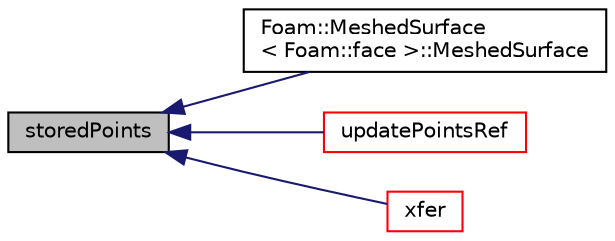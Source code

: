 digraph "storedPoints"
{
  bgcolor="transparent";
  edge [fontname="Helvetica",fontsize="10",labelfontname="Helvetica",labelfontsize="10"];
  node [fontname="Helvetica",fontsize="10",shape=record];
  rankdir="LR";
  Node388 [label="storedPoints",height=0.2,width=0.4,color="black", fillcolor="grey75", style="filled", fontcolor="black"];
  Node388 -> Node389 [dir="back",color="midnightblue",fontsize="10",style="solid",fontname="Helvetica"];
  Node389 [label="Foam::MeshedSurface\l\< Foam::face \>::MeshedSurface",height=0.2,width=0.4,color="black",URL="$a30833.html#a2b2295e07e7f52c2ad9aba66286932f7",tooltip="Construct from database. "];
  Node388 -> Node390 [dir="back",color="midnightblue",fontsize="10",style="solid",fontname="Helvetica"];
  Node390 [label="updatePointsRef",height=0.2,width=0.4,color="red",URL="$a30961.html#a04625629155b5d11981c378c6f954592",tooltip="Update references to storedPoints. "];
  Node388 -> Node398 [dir="back",color="midnightblue",fontsize="10",style="solid",fontname="Helvetica"];
  Node398 [label="xfer",height=0.2,width=0.4,color="red",URL="$a30961.html#a9f0696ea74b1f18dc449ad5491db7990",tooltip="Transfer contents to the Xfer container as a MeshedSurface. "];
}
